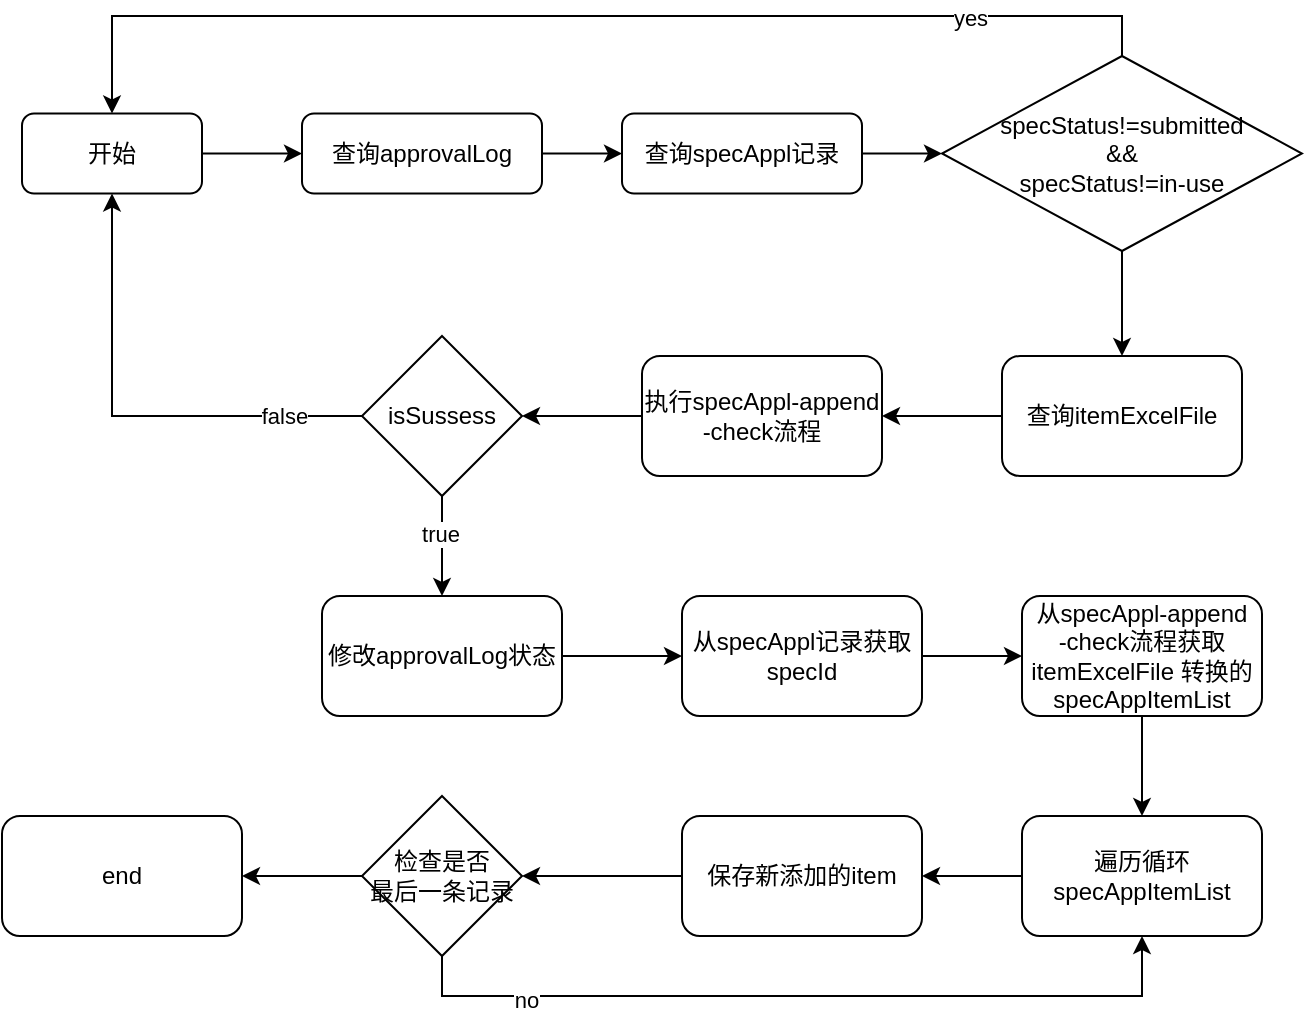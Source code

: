 <mxfile version="20.4.0" type="github">
  <diagram id="C5RBs43oDa-KdzZeNtuy" name="Page-1">
    <mxGraphModel dx="1422" dy="780" grid="1" gridSize="10" guides="1" tooltips="1" connect="1" arrows="1" fold="1" page="1" pageScale="1" pageWidth="827" pageHeight="1169" math="0" shadow="0">
      <root>
        <mxCell id="WIyWlLk6GJQsqaUBKTNV-0" />
        <mxCell id="WIyWlLk6GJQsqaUBKTNV-1" parent="WIyWlLk6GJQsqaUBKTNV-0" />
        <mxCell id="N6EPa3upQl3NKMjwTGG_-5" style="edgeStyle=orthogonalEdgeStyle;rounded=0;orthogonalLoop=1;jettySize=auto;html=1;exitX=1;exitY=0.5;exitDx=0;exitDy=0;entryX=0;entryY=0.5;entryDx=0;entryDy=0;" edge="1" parent="WIyWlLk6GJQsqaUBKTNV-1" source="N6EPa3upQl3NKMjwTGG_-6" target="N6EPa3upQl3NKMjwTGG_-8">
          <mxGeometry relative="1" as="geometry" />
        </mxCell>
        <mxCell id="N6EPa3upQl3NKMjwTGG_-6" value="开始" style="rounded=1;whiteSpace=wrap;html=1;fontSize=12;glass=0;strokeWidth=1;shadow=0;" vertex="1" parent="WIyWlLk6GJQsqaUBKTNV-1">
          <mxGeometry x="60" y="68.75" width="90" height="40" as="geometry" />
        </mxCell>
        <mxCell id="N6EPa3upQl3NKMjwTGG_-7" value="" style="edgeStyle=orthogonalEdgeStyle;rounded=0;orthogonalLoop=1;jettySize=auto;html=1;" edge="1" parent="WIyWlLk6GJQsqaUBKTNV-1" source="N6EPa3upQl3NKMjwTGG_-8" target="N6EPa3upQl3NKMjwTGG_-9">
          <mxGeometry relative="1" as="geometry" />
        </mxCell>
        <mxCell id="N6EPa3upQl3NKMjwTGG_-8" value="查询approvalLog" style="rounded=1;whiteSpace=wrap;html=1;fontSize=12;glass=0;strokeWidth=1;shadow=0;" vertex="1" parent="WIyWlLk6GJQsqaUBKTNV-1">
          <mxGeometry x="200" y="68.75" width="120" height="40" as="geometry" />
        </mxCell>
        <mxCell id="N6EPa3upQl3NKMjwTGG_-11" style="edgeStyle=orthogonalEdgeStyle;rounded=0;orthogonalLoop=1;jettySize=auto;html=1;exitX=1;exitY=0.5;exitDx=0;exitDy=0;entryX=0;entryY=0.5;entryDx=0;entryDy=0;" edge="1" parent="WIyWlLk6GJQsqaUBKTNV-1" source="N6EPa3upQl3NKMjwTGG_-9" target="N6EPa3upQl3NKMjwTGG_-10">
          <mxGeometry relative="1" as="geometry" />
        </mxCell>
        <mxCell id="N6EPa3upQl3NKMjwTGG_-9" value="查询specAppl记录" style="rounded=1;whiteSpace=wrap;html=1;fontSize=12;glass=0;strokeWidth=1;shadow=0;" vertex="1" parent="WIyWlLk6GJQsqaUBKTNV-1">
          <mxGeometry x="360" y="68.75" width="120" height="40" as="geometry" />
        </mxCell>
        <mxCell id="N6EPa3upQl3NKMjwTGG_-12" style="edgeStyle=orthogonalEdgeStyle;rounded=0;orthogonalLoop=1;jettySize=auto;html=1;exitX=0.5;exitY=0;exitDx=0;exitDy=0;entryX=0.5;entryY=0;entryDx=0;entryDy=0;" edge="1" parent="WIyWlLk6GJQsqaUBKTNV-1" source="N6EPa3upQl3NKMjwTGG_-10" target="N6EPa3upQl3NKMjwTGG_-6">
          <mxGeometry relative="1" as="geometry" />
        </mxCell>
        <mxCell id="N6EPa3upQl3NKMjwTGG_-13" value="yes" style="edgeLabel;html=1;align=center;verticalAlign=middle;resizable=0;points=[];" vertex="1" connectable="0" parent="N6EPa3upQl3NKMjwTGG_-12">
          <mxGeometry x="-0.665" y="1" relative="1" as="geometry">
            <mxPoint as="offset" />
          </mxGeometry>
        </mxCell>
        <mxCell id="N6EPa3upQl3NKMjwTGG_-15" style="edgeStyle=orthogonalEdgeStyle;rounded=0;orthogonalLoop=1;jettySize=auto;html=1;exitX=0.5;exitY=1;exitDx=0;exitDy=0;entryX=0.5;entryY=0;entryDx=0;entryDy=0;" edge="1" parent="WIyWlLk6GJQsqaUBKTNV-1" source="N6EPa3upQl3NKMjwTGG_-10" target="N6EPa3upQl3NKMjwTGG_-14">
          <mxGeometry relative="1" as="geometry" />
        </mxCell>
        <mxCell id="N6EPa3upQl3NKMjwTGG_-10" value="&lt;div&gt;specStatus!=submitted&lt;/div&gt;&lt;div&gt;&amp;amp;&amp;amp;&lt;/div&gt;&lt;div&gt;specStatus!=in-use&lt;/div&gt;" style="rhombus;whiteSpace=wrap;html=1;" vertex="1" parent="WIyWlLk6GJQsqaUBKTNV-1">
          <mxGeometry x="520" y="40" width="180" height="97.5" as="geometry" />
        </mxCell>
        <mxCell id="N6EPa3upQl3NKMjwTGG_-22" style="edgeStyle=orthogonalEdgeStyle;rounded=0;orthogonalLoop=1;jettySize=auto;html=1;exitX=0;exitY=0.5;exitDx=0;exitDy=0;entryX=1;entryY=0.5;entryDx=0;entryDy=0;" edge="1" parent="WIyWlLk6GJQsqaUBKTNV-1" source="N6EPa3upQl3NKMjwTGG_-14" target="N6EPa3upQl3NKMjwTGG_-21">
          <mxGeometry relative="1" as="geometry" />
        </mxCell>
        <mxCell id="N6EPa3upQl3NKMjwTGG_-14" value="查询itemExcelFile" style="rounded=1;whiteSpace=wrap;html=1;fontSize=12;glass=0;strokeWidth=1;shadow=0;" vertex="1" parent="WIyWlLk6GJQsqaUBKTNV-1">
          <mxGeometry x="550" y="190" width="120" height="60" as="geometry" />
        </mxCell>
        <mxCell id="N6EPa3upQl3NKMjwTGG_-24" style="edgeStyle=orthogonalEdgeStyle;rounded=0;orthogonalLoop=1;jettySize=auto;html=1;exitX=0;exitY=0.5;exitDx=0;exitDy=0;entryX=0.5;entryY=1;entryDx=0;entryDy=0;" edge="1" parent="WIyWlLk6GJQsqaUBKTNV-1" source="N6EPa3upQl3NKMjwTGG_-20" target="N6EPa3upQl3NKMjwTGG_-6">
          <mxGeometry relative="1" as="geometry" />
        </mxCell>
        <mxCell id="N6EPa3upQl3NKMjwTGG_-25" value="false" style="edgeLabel;html=1;align=center;verticalAlign=middle;resizable=0;points=[];" vertex="1" connectable="0" parent="N6EPa3upQl3NKMjwTGG_-24">
          <mxGeometry x="-0.67" relative="1" as="geometry">
            <mxPoint as="offset" />
          </mxGeometry>
        </mxCell>
        <mxCell id="N6EPa3upQl3NKMjwTGG_-27" value="" style="edgeStyle=orthogonalEdgeStyle;rounded=0;orthogonalLoop=1;jettySize=auto;html=1;entryX=0.5;entryY=0;entryDx=0;entryDy=0;" edge="1" parent="WIyWlLk6GJQsqaUBKTNV-1" source="N6EPa3upQl3NKMjwTGG_-20" target="N6EPa3upQl3NKMjwTGG_-29">
          <mxGeometry relative="1" as="geometry" />
        </mxCell>
        <mxCell id="N6EPa3upQl3NKMjwTGG_-28" value="true" style="edgeLabel;html=1;align=center;verticalAlign=middle;resizable=0;points=[];" vertex="1" connectable="0" parent="N6EPa3upQl3NKMjwTGG_-27">
          <mxGeometry x="-0.267" y="-1" relative="1" as="geometry">
            <mxPoint as="offset" />
          </mxGeometry>
        </mxCell>
        <mxCell id="N6EPa3upQl3NKMjwTGG_-20" value="isSussess" style="rhombus;whiteSpace=wrap;html=1;" vertex="1" parent="WIyWlLk6GJQsqaUBKTNV-1">
          <mxGeometry x="230" y="180" width="80" height="80" as="geometry" />
        </mxCell>
        <mxCell id="N6EPa3upQl3NKMjwTGG_-23" style="edgeStyle=orthogonalEdgeStyle;rounded=0;orthogonalLoop=1;jettySize=auto;html=1;exitX=0;exitY=0.5;exitDx=0;exitDy=0;" edge="1" parent="WIyWlLk6GJQsqaUBKTNV-1" source="N6EPa3upQl3NKMjwTGG_-21" target="N6EPa3upQl3NKMjwTGG_-20">
          <mxGeometry relative="1" as="geometry" />
        </mxCell>
        <mxCell id="N6EPa3upQl3NKMjwTGG_-21" value="&lt;div&gt;执行specAppl-append&lt;/div&gt;&lt;div&gt;-check流程&lt;br&gt;&lt;/div&gt;" style="rounded=1;whiteSpace=wrap;html=1;" vertex="1" parent="WIyWlLk6GJQsqaUBKTNV-1">
          <mxGeometry x="370" y="190" width="120" height="60" as="geometry" />
        </mxCell>
        <mxCell id="N6EPa3upQl3NKMjwTGG_-36" value="" style="edgeStyle=orthogonalEdgeStyle;rounded=0;orthogonalLoop=1;jettySize=auto;html=1;" edge="1" parent="WIyWlLk6GJQsqaUBKTNV-1" source="N6EPa3upQl3NKMjwTGG_-26" target="N6EPa3upQl3NKMjwTGG_-35">
          <mxGeometry relative="1" as="geometry" />
        </mxCell>
        <mxCell id="N6EPa3upQl3NKMjwTGG_-26" value="&lt;div&gt;从specAppl-append&lt;/div&gt;&lt;div&gt;-check流程获取&lt;/div&gt;&lt;div&gt;itemExcelFile 转换的specAppItemList&lt;br&gt;&lt;/div&gt;" style="rounded=1;whiteSpace=wrap;html=1;" vertex="1" parent="WIyWlLk6GJQsqaUBKTNV-1">
          <mxGeometry x="560" y="310" width="120" height="60" as="geometry" />
        </mxCell>
        <mxCell id="N6EPa3upQl3NKMjwTGG_-33" value="" style="edgeStyle=orthogonalEdgeStyle;rounded=0;orthogonalLoop=1;jettySize=auto;html=1;" edge="1" parent="WIyWlLk6GJQsqaUBKTNV-1" source="N6EPa3upQl3NKMjwTGG_-29" target="N6EPa3upQl3NKMjwTGG_-32">
          <mxGeometry relative="1" as="geometry" />
        </mxCell>
        <mxCell id="N6EPa3upQl3NKMjwTGG_-29" value="修改approvalLog状态" style="whiteSpace=wrap;html=1;rounded=1;" vertex="1" parent="WIyWlLk6GJQsqaUBKTNV-1">
          <mxGeometry x="210" y="310" width="120" height="60" as="geometry" />
        </mxCell>
        <mxCell id="N6EPa3upQl3NKMjwTGG_-34" style="edgeStyle=orthogonalEdgeStyle;rounded=0;orthogonalLoop=1;jettySize=auto;html=1;exitX=1;exitY=0.5;exitDx=0;exitDy=0;entryX=0;entryY=0.5;entryDx=0;entryDy=0;" edge="1" parent="WIyWlLk6GJQsqaUBKTNV-1" source="N6EPa3upQl3NKMjwTGG_-32" target="N6EPa3upQl3NKMjwTGG_-26">
          <mxGeometry relative="1" as="geometry" />
        </mxCell>
        <mxCell id="N6EPa3upQl3NKMjwTGG_-32" value="从specAppl记录获取specId" style="whiteSpace=wrap;html=1;rounded=1;" vertex="1" parent="WIyWlLk6GJQsqaUBKTNV-1">
          <mxGeometry x="390" y="310" width="120" height="60" as="geometry" />
        </mxCell>
        <mxCell id="N6EPa3upQl3NKMjwTGG_-38" value="" style="edgeStyle=orthogonalEdgeStyle;rounded=0;orthogonalLoop=1;jettySize=auto;html=1;" edge="1" parent="WIyWlLk6GJQsqaUBKTNV-1" source="N6EPa3upQl3NKMjwTGG_-35" target="N6EPa3upQl3NKMjwTGG_-37">
          <mxGeometry relative="1" as="geometry" />
        </mxCell>
        <mxCell id="N6EPa3upQl3NKMjwTGG_-35" value="&lt;div&gt;遍历循环&lt;/div&gt;&lt;div&gt;specAppItemList&lt;/div&gt;" style="rounded=1;whiteSpace=wrap;html=1;" vertex="1" parent="WIyWlLk6GJQsqaUBKTNV-1">
          <mxGeometry x="560" y="420" width="120" height="60" as="geometry" />
        </mxCell>
        <mxCell id="N6EPa3upQl3NKMjwTGG_-40" style="edgeStyle=orthogonalEdgeStyle;rounded=0;orthogonalLoop=1;jettySize=auto;html=1;exitX=0;exitY=0.5;exitDx=0;exitDy=0;" edge="1" parent="WIyWlLk6GJQsqaUBKTNV-1" source="N6EPa3upQl3NKMjwTGG_-37" target="N6EPa3upQl3NKMjwTGG_-39">
          <mxGeometry relative="1" as="geometry" />
        </mxCell>
        <mxCell id="N6EPa3upQl3NKMjwTGG_-37" value="保存新添加的item" style="rounded=1;whiteSpace=wrap;html=1;" vertex="1" parent="WIyWlLk6GJQsqaUBKTNV-1">
          <mxGeometry x="390" y="420" width="120" height="60" as="geometry" />
        </mxCell>
        <mxCell id="N6EPa3upQl3NKMjwTGG_-41" style="edgeStyle=orthogonalEdgeStyle;rounded=0;orthogonalLoop=1;jettySize=auto;html=1;exitX=0.5;exitY=1;exitDx=0;exitDy=0;entryX=0.5;entryY=1;entryDx=0;entryDy=0;" edge="1" parent="WIyWlLk6GJQsqaUBKTNV-1" source="N6EPa3upQl3NKMjwTGG_-39" target="N6EPa3upQl3NKMjwTGG_-35">
          <mxGeometry relative="1" as="geometry" />
        </mxCell>
        <mxCell id="N6EPa3upQl3NKMjwTGG_-42" value="no" style="edgeLabel;html=1;align=center;verticalAlign=middle;resizable=0;points=[];" vertex="1" connectable="0" parent="N6EPa3upQl3NKMjwTGG_-41">
          <mxGeometry x="-0.69" y="-2" relative="1" as="geometry">
            <mxPoint as="offset" />
          </mxGeometry>
        </mxCell>
        <mxCell id="N6EPa3upQl3NKMjwTGG_-44" value="" style="edgeStyle=orthogonalEdgeStyle;rounded=0;orthogonalLoop=1;jettySize=auto;html=1;" edge="1" parent="WIyWlLk6GJQsqaUBKTNV-1" source="N6EPa3upQl3NKMjwTGG_-39" target="N6EPa3upQl3NKMjwTGG_-43">
          <mxGeometry relative="1" as="geometry" />
        </mxCell>
        <mxCell id="N6EPa3upQl3NKMjwTGG_-39" value="&lt;div&gt;检查是否&lt;/div&gt;&lt;div&gt;最后一条记录&lt;br&gt;&lt;/div&gt;" style="rhombus;whiteSpace=wrap;html=1;" vertex="1" parent="WIyWlLk6GJQsqaUBKTNV-1">
          <mxGeometry x="230" y="410" width="80" height="80" as="geometry" />
        </mxCell>
        <mxCell id="N6EPa3upQl3NKMjwTGG_-43" value="end" style="rounded=1;whiteSpace=wrap;html=1;" vertex="1" parent="WIyWlLk6GJQsqaUBKTNV-1">
          <mxGeometry x="50" y="420" width="120" height="60" as="geometry" />
        </mxCell>
      </root>
    </mxGraphModel>
  </diagram>
</mxfile>
